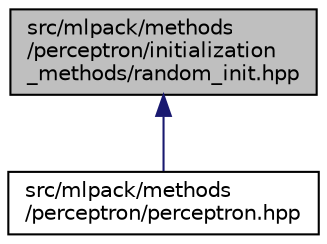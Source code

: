 digraph "src/mlpack/methods/perceptron/initialization_methods/random_init.hpp"
{
  edge [fontname="Helvetica",fontsize="10",labelfontname="Helvetica",labelfontsize="10"];
  node [fontname="Helvetica",fontsize="10",shape=record];
  Node1 [label="src/mlpack/methods\l/perceptron/initialization\l_methods/random_init.hpp",height=0.2,width=0.4,color="black", fillcolor="grey75", style="filled" fontcolor="black"];
  Node1 -> Node2 [dir="back",color="midnightblue",fontsize="10",style="solid",fontname="Helvetica"];
  Node2 [label="src/mlpack/methods\l/perceptron/perceptron.hpp",height=0.2,width=0.4,color="black", fillcolor="white", style="filled",URL="$perceptron_8hpp.html"];
}
